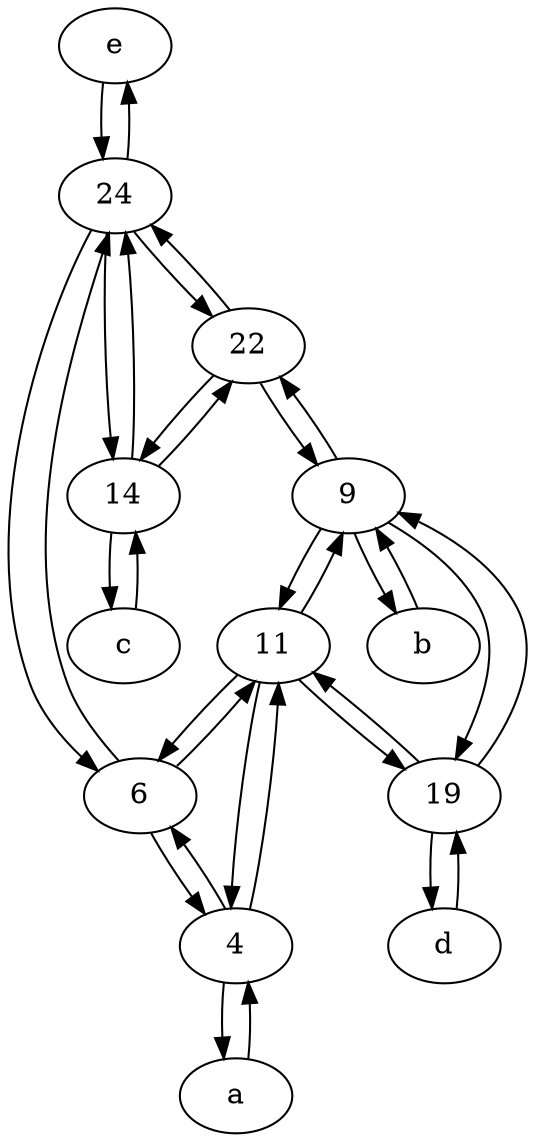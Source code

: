 digraph  {
	e [pos="30,50!"];
	11;
	a [pos="40,10!"];
	24;
	6;
	d [pos="20,30!"];
	14;
	22;
	c [pos="20,10!"];
	b [pos="50,20!"];
	4;
	9;
	19;
	e -> 24;
	14 -> c;
	14 -> 22;
	6 -> 24;
	24 -> 22;
	11 -> 19;
	4 -> 6;
	4 -> a;
	a -> 4;
	9 -> 19;
	6 -> 4;
	19 -> 9;
	6 -> 11;
	24 -> 6;
	11 -> 6;
	11 -> 9;
	c -> 14;
	22 -> 14;
	14 -> 24;
	b -> 9;
	19 -> 11;
	d -> 19;
	22 -> 24;
	4 -> 11;
	11 -> 4;
	19 -> d;
	24 -> e;
	22 -> 9;
	9 -> 11;
	9 -> 22;
	24 -> 14;
	9 -> b;

	}